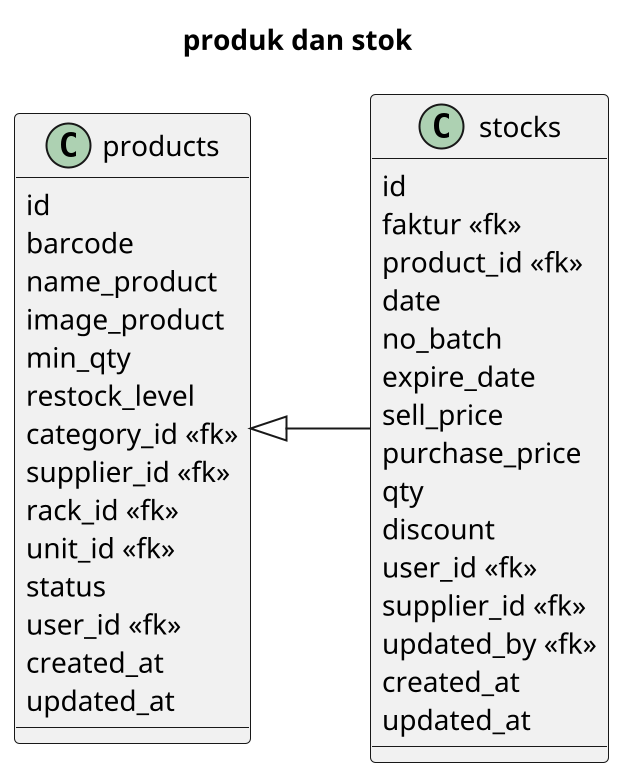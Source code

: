 @startuml pos
title produk dan stok
left to right direction
scale 2

' purchase_headers <|-- purchase_details
' purchase_orders <|-- purchase_order_details
' products <|-- product_prices
' products <|-- product_price_multis
' purchase_headers <|-- stocks
products <|-- stocks

Class products {

    id
    barcode
    name_product
    image_product
    min_qty
    restock_level
    category_id <<fk>>
    supplier_id <<fk>>
    rack_id <<fk>>
    unit_id <<fk>>
    status
    user_id <<fk>>
    created_at
    updated_at
}

' Class product_prices {
'     id
'     purchase_price
'     sell_price
'     product_id <<fk>>
'     user_id <<fk>>
'     created_at
'     updated_at
' }

' Class product_price_multis {
'     id
'     qty
'     sell_price
'     product_id <<fk>>
'     unit_id <<fk>>
'     user_id <<fk>>
'     status
'     created_at
'     updated_at
' }
' pembelian
' Class purchase_headers {
'     id
'     invoice
'     faktur
'     date
'     status
'     storage_code
'     discount
'     user_id <<fk>>
'     supplier <<fk>>
'     updated_by <<fk>>
'     created_at
'     updated_at
' }

' Class purchase_details {
'     id
'     product_id <<fk>>
'     purchase_header_id <<fk>>
'     qty
'     purchase_price
'     sell_price
'     expire_date
'     name_batch
'     discount
'     created_at
'     updated_at
' }

' ' pemesanan
' Class purchase_orders {
'     id
'     po_number
'     date
'     note
'     status
'     user_id <<fk>>
'     supplier_id <<fk>>
'     updated_by <<fk>>
'     created_at
'     updated_at
' }

' Class purchase_order_details {
'     id
'     product_id <<fk>>
'     purchase_order_id <<fk>>
'     qty
'     purchase_price
'     discount
'     created_at
'     updated_at

' }
' ' stock


Class stocks {
    id
    faktur <<fk>>
    product_id <<fk>>
    date
    no_batch
    expire_date
    sell_price
    purchase_price
    qty
    discount
    user_id <<fk>>
    supplier_id <<fk>>
    updated_by <<fk>>
    created_at
    updated_at
}

' ' keuangan

' Class hutang {
'     id
'     faktur <<fk>>
'     date
'     tempo
'     jatuh_tempo
'     tagihan_awal
'     telah_dibayar
'     sisa 
'     status
'     supplier_id <<fk>>
'     user_id <<fk>>
'     created_at
'     updated_at
' }

' Class piutang {
'     id
'     faktur
'     date
'     tempo
'     jatuh_tempo
'     tagihan_awal
'     telah_dibayar
'     sisa
'     status
'     customer_id <<fk>>
'     user_id <<fk>>
'     created_at
'     updated_at
' }

@enduml

